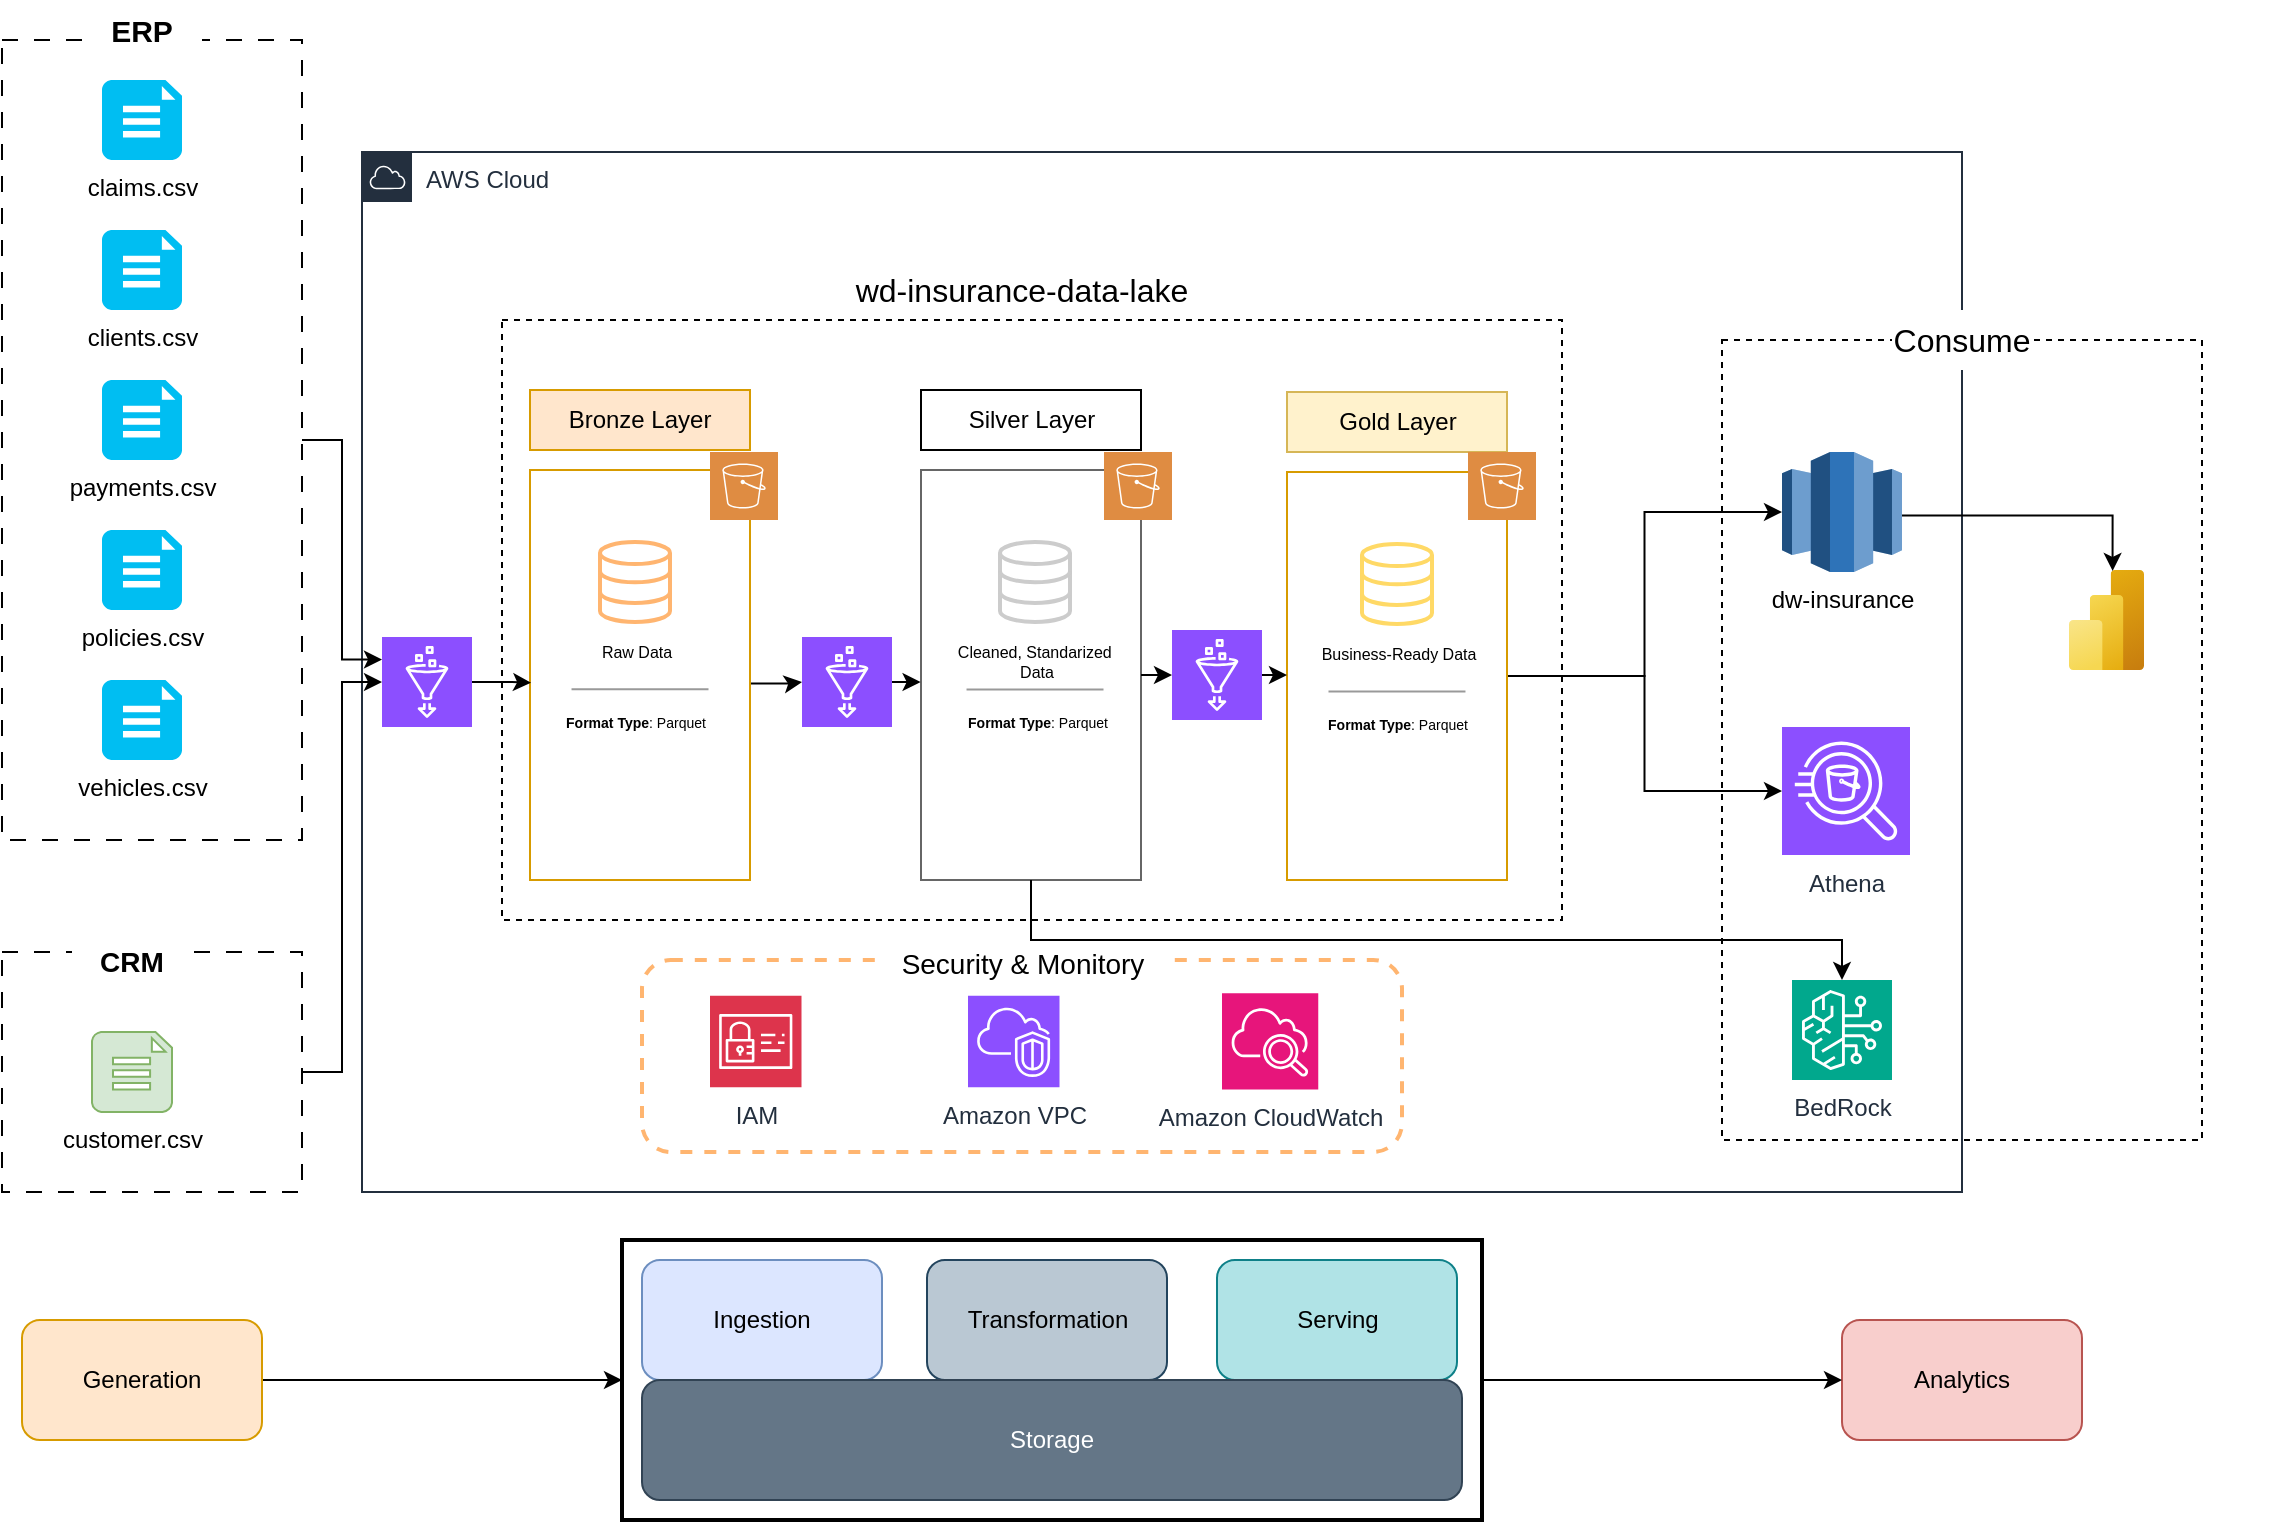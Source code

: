 <mxfile version="24.7.17">
  <diagram name="Página-1" id="ZKKB7fTZ_MVpZfMOn_04">
    <mxGraphModel dx="1434" dy="836" grid="1" gridSize="10" guides="1" tooltips="1" connect="1" arrows="1" fold="1" page="1" pageScale="1" pageWidth="827" pageHeight="1169" math="0" shadow="0">
      <root>
        <mxCell id="0" />
        <mxCell id="1" parent="0" />
        <mxCell id="-ClpmWL-vCqkwVTe-hmP-2" value="claims.csv" style="verticalLabelPosition=bottom;html=1;verticalAlign=top;align=center;strokeColor=none;fillColor=#00BEF2;shape=mxgraph.azure.file_2;pointerEvents=1;" parent="1" vertex="1">
          <mxGeometry x="110" y="120" width="40" height="40" as="geometry" />
        </mxCell>
        <mxCell id="-ClpmWL-vCqkwVTe-hmP-3" value="clients.csv" style="verticalLabelPosition=bottom;html=1;verticalAlign=top;align=center;strokeColor=none;fillColor=#00BEF2;shape=mxgraph.azure.file_2;pointerEvents=1;" parent="1" vertex="1">
          <mxGeometry x="110" y="195" width="40" height="40" as="geometry" />
        </mxCell>
        <mxCell id="-ClpmWL-vCqkwVTe-hmP-4" value="payments.csv" style="verticalLabelPosition=bottom;html=1;verticalAlign=top;align=center;strokeColor=none;fillColor=#00BEF2;shape=mxgraph.azure.file_2;pointerEvents=1;" parent="1" vertex="1">
          <mxGeometry x="110" y="270" width="40" height="40" as="geometry" />
        </mxCell>
        <mxCell id="-ClpmWL-vCqkwVTe-hmP-5" value="policies.csv" style="verticalLabelPosition=bottom;html=1;verticalAlign=top;align=center;strokeColor=none;fillColor=#00BEF2;shape=mxgraph.azure.file_2;pointerEvents=1;" parent="1" vertex="1">
          <mxGeometry x="110" y="345" width="40" height="40" as="geometry" />
        </mxCell>
        <mxCell id="-ClpmWL-vCqkwVTe-hmP-6" value="customer.csv" style="verticalLabelPosition=bottom;html=1;verticalAlign=top;align=center;strokeColor=#82b366;fillColor=#d5e8d4;shape=mxgraph.azure.file_2;pointerEvents=1;" parent="1" vertex="1">
          <mxGeometry x="105" y="596" width="40" height="40" as="geometry" />
        </mxCell>
        <mxCell id="-ClpmWL-vCqkwVTe-hmP-7" value="" style="rounded=0;whiteSpace=wrap;html=1;fillColor=none;dashed=1;dashPattern=8 8;" parent="1" vertex="1">
          <mxGeometry x="60" y="100" width="150" height="400" as="geometry" />
        </mxCell>
        <mxCell id="-ClpmWL-vCqkwVTe-hmP-8" value="vehicles.csv" style="verticalLabelPosition=bottom;html=1;verticalAlign=top;align=center;strokeColor=none;fillColor=#00BEF2;shape=mxgraph.azure.file_2;pointerEvents=1;" parent="1" vertex="1">
          <mxGeometry x="110" y="420" width="40" height="40" as="geometry" />
        </mxCell>
        <mxCell id="-ClpmWL-vCqkwVTe-hmP-9" value="&lt;font style=&quot;font-size: 15px;&quot;&gt;&lt;b&gt;ERP&lt;/b&gt;&lt;/font&gt;" style="text;html=1;align=center;verticalAlign=middle;whiteSpace=wrap;rounded=0;fillColor=default;" parent="1" vertex="1">
          <mxGeometry x="100" y="80" width="60" height="30" as="geometry" />
        </mxCell>
        <mxCell id="-ClpmWL-vCqkwVTe-hmP-11" value="" style="rounded=0;whiteSpace=wrap;html=1;fillColor=none;dashed=1;dashPattern=8 8;" parent="1" vertex="1">
          <mxGeometry x="60" y="556" width="150" height="120" as="geometry" />
        </mxCell>
        <mxCell id="-ClpmWL-vCqkwVTe-hmP-12" value="&lt;font style=&quot;font-size: 14px;&quot;&gt;&lt;b&gt;CRM&lt;/b&gt;&lt;/font&gt;" style="text;html=1;align=center;verticalAlign=middle;whiteSpace=wrap;rounded=0;fillColor=default;" parent="1" vertex="1">
          <mxGeometry x="95" y="546" width="60" height="30" as="geometry" />
        </mxCell>
        <mxCell id="-ClpmWL-vCqkwVTe-hmP-15" style="edgeStyle=orthogonalEdgeStyle;rounded=0;orthogonalLoop=1;jettySize=auto;html=1;exitX=0.5;exitY=1;exitDx=0;exitDy=0;" parent="1" edge="1">
          <mxGeometry relative="1" as="geometry">
            <mxPoint x="410" y="235" as="sourcePoint" />
            <mxPoint x="410" y="235" as="targetPoint" />
          </mxGeometry>
        </mxCell>
        <mxCell id="-ClpmWL-vCqkwVTe-hmP-17" value="" style="rounded=0;whiteSpace=wrap;html=1;dashed=1;fillColor=none;" parent="1" vertex="1">
          <mxGeometry x="920" y="250" width="240" height="400" as="geometry" />
        </mxCell>
        <mxCell id="-ClpmWL-vCqkwVTe-hmP-18" style="edgeStyle=orthogonalEdgeStyle;rounded=0;orthogonalLoop=1;jettySize=auto;html=1;exitX=0.5;exitY=1;exitDx=0;exitDy=0;" parent="1" edge="1">
          <mxGeometry relative="1" as="geometry">
            <mxPoint x="1191" y="220" as="sourcePoint" />
            <mxPoint x="1191" y="220" as="targetPoint" />
          </mxGeometry>
        </mxCell>
        <mxCell id="-ClpmWL-vCqkwVTe-hmP-20" value="Bronze Layer" style="rounded=0;whiteSpace=wrap;html=1;fillColor=#ffe6cc;strokeColor=#d79b00;" parent="1" vertex="1">
          <mxGeometry x="324" y="275" width="110" height="30" as="geometry" />
        </mxCell>
        <mxCell id="3rBEs1fn-p0gO1Dq3yI3-55" style="edgeStyle=orthogonalEdgeStyle;rounded=0;orthogonalLoop=1;jettySize=auto;html=1;exitX=1;exitY=0.521;exitDx=0;exitDy=0;exitPerimeter=0;" parent="1" source="-ClpmWL-vCqkwVTe-hmP-21" target="3rBEs1fn-p0gO1Dq3yI3-25" edge="1">
          <mxGeometry relative="1" as="geometry" />
        </mxCell>
        <mxCell id="-ClpmWL-vCqkwVTe-hmP-21" value="" style="rounded=0;whiteSpace=wrap;html=1;strokeColor=#d79b00;fillColor=none;" parent="1" vertex="1">
          <mxGeometry x="324" y="315" width="110" height="205" as="geometry" />
        </mxCell>
        <mxCell id="-ClpmWL-vCqkwVTe-hmP-22" value="Silver Layer" style="rounded=0;whiteSpace=wrap;html=1;" parent="1" vertex="1">
          <mxGeometry x="519.5" y="275" width="110" height="30" as="geometry" />
        </mxCell>
        <mxCell id="-ClpmWL-vCqkwVTe-hmP-23" value="" style="rounded=0;whiteSpace=wrap;html=1;strokeColor=#666666;fillColor=none;fontColor=#333333;" parent="1" vertex="1">
          <mxGeometry x="519.5" y="315" width="110" height="205" as="geometry" />
        </mxCell>
        <mxCell id="-ClpmWL-vCqkwVTe-hmP-24" value="Gold Layer" style="rounded=0;whiteSpace=wrap;html=1;fillColor=#fff2cc;strokeColor=#d6b656;" parent="1" vertex="1">
          <mxGeometry x="702.5" y="276" width="110" height="30" as="geometry" />
        </mxCell>
        <mxCell id="3rBEs1fn-p0gO1Dq3yI3-71" style="edgeStyle=orthogonalEdgeStyle;rounded=0;orthogonalLoop=1;jettySize=auto;html=1;" parent="1" source="-ClpmWL-vCqkwVTe-hmP-25" target="3rBEs1fn-p0gO1Dq3yI3-6" edge="1">
          <mxGeometry relative="1" as="geometry" />
        </mxCell>
        <mxCell id="3rBEs1fn-p0gO1Dq3yI3-72" style="edgeStyle=orthogonalEdgeStyle;rounded=0;orthogonalLoop=1;jettySize=auto;html=1;exitX=1;exitY=0.5;exitDx=0;exitDy=0;" parent="1" source="-ClpmWL-vCqkwVTe-hmP-25" target="3rBEs1fn-p0gO1Dq3yI3-68" edge="1">
          <mxGeometry relative="1" as="geometry" />
        </mxCell>
        <mxCell id="-ClpmWL-vCqkwVTe-hmP-25" value="" style="rounded=0;whiteSpace=wrap;html=1;strokeColor=#d79b00;fillColor=none;" parent="1" vertex="1">
          <mxGeometry x="702.5" y="316" width="110" height="204" as="geometry" />
        </mxCell>
        <mxCell id="-ClpmWL-vCqkwVTe-hmP-26" value="&lt;font style=&quot;font-size: 8px;&quot;&gt;Raw Data&lt;/font&gt;" style="html=1;verticalLabelPosition=bottom;align=center;labelBackgroundColor=#ffffff;verticalAlign=top;strokeWidth=2;strokeColor=#FFB570;shadow=0;dashed=0;shape=mxgraph.ios7.icons.data;" parent="1" vertex="1">
          <mxGeometry x="359" y="351" width="35" height="40" as="geometry" />
        </mxCell>
        <mxCell id="-ClpmWL-vCqkwVTe-hmP-27" value="&lt;font style=&quot;font-size: 8px;&quot;&gt;Cleaned, Standarized&amp;nbsp;&lt;/font&gt;&lt;div style=&quot;font-size: 8px;&quot;&gt;&lt;font style=&quot;font-size: 8px;&quot;&gt;Data&lt;/font&gt;&lt;/div&gt;" style="html=1;verticalLabelPosition=bottom;align=center;labelBackgroundColor=#ffffff;verticalAlign=top;strokeWidth=2;strokeColor=#CCCCCC;shadow=0;dashed=0;shape=mxgraph.ios7.icons.data;" parent="1" vertex="1">
          <mxGeometry x="559" y="351" width="35" height="40" as="geometry" />
        </mxCell>
        <mxCell id="-ClpmWL-vCqkwVTe-hmP-28" value="&lt;font style=&quot;font-size: 8px;&quot;&gt;Business-Ready Data&lt;/font&gt;" style="html=1;verticalLabelPosition=bottom;align=center;labelBackgroundColor=#ffffff;verticalAlign=top;strokeWidth=2;strokeColor=#FFD966;shadow=0;dashed=0;shape=mxgraph.ios7.icons.data;" parent="1" vertex="1">
          <mxGeometry x="740" y="352" width="35" height="40" as="geometry" />
        </mxCell>
        <mxCell id="-ClpmWL-vCqkwVTe-hmP-29" value="" style="endArrow=none;html=1;rounded=0;strokeColor=#999999;" parent="1" edge="1">
          <mxGeometry width="50" height="50" relative="1" as="geometry">
            <mxPoint x="344.76" y="424.66" as="sourcePoint" />
            <mxPoint x="413.25" y="424.66" as="targetPoint" />
          </mxGeometry>
        </mxCell>
        <mxCell id="-ClpmWL-vCqkwVTe-hmP-30" value="&lt;font style=&quot;font-size: 7px;&quot;&gt;&lt;b&gt;Format Type&lt;/b&gt;: Parquet&lt;/font&gt;" style="text;html=1;align=center;verticalAlign=middle;whiteSpace=wrap;rounded=0;" parent="1" vertex="1">
          <mxGeometry x="335.74" y="425" width="81.52" height="30" as="geometry" />
        </mxCell>
        <mxCell id="-ClpmWL-vCqkwVTe-hmP-31" value="&lt;b style=&quot;font-size: 7px;&quot;&gt;Format Type&lt;/b&gt;&lt;span style=&quot;font-size: 7px;&quot;&gt;: Parquet&lt;/span&gt;" style="text;html=1;align=center;verticalAlign=middle;whiteSpace=wrap;rounded=0;" parent="1" vertex="1">
          <mxGeometry x="536.74" y="425" width="81.52" height="30" as="geometry" />
        </mxCell>
        <mxCell id="-ClpmWL-vCqkwVTe-hmP-32" value="&lt;b style=&quot;font-size: 7px;&quot;&gt;Format Type&lt;/b&gt;&lt;span style=&quot;font-size: 7px;&quot;&gt;: Parquet&lt;/span&gt;" style="text;html=1;align=center;verticalAlign=middle;whiteSpace=wrap;rounded=0;" parent="1" vertex="1">
          <mxGeometry x="716.74" y="426" width="81.52" height="30" as="geometry" />
        </mxCell>
        <mxCell id="-ClpmWL-vCqkwVTe-hmP-33" value="" style="endArrow=none;html=1;rounded=0;strokeColor=#999999;" parent="1" edge="1">
          <mxGeometry width="50" height="50" relative="1" as="geometry">
            <mxPoint x="542.26" y="424.72" as="sourcePoint" />
            <mxPoint x="610.75" y="424.72" as="targetPoint" />
          </mxGeometry>
        </mxCell>
        <mxCell id="-ClpmWL-vCqkwVTe-hmP-34" value="" style="endArrow=none;html=1;rounded=0;strokeColor=#999999;" parent="1" edge="1">
          <mxGeometry width="50" height="50" relative="1" as="geometry">
            <mxPoint x="723.25" y="425.72" as="sourcePoint" />
            <mxPoint x="791.74" y="425.72" as="targetPoint" />
          </mxGeometry>
        </mxCell>
        <mxCell id="3rBEs1fn-p0gO1Dq3yI3-1" value="AWS Cloud" style="points=[[0,0],[0.25,0],[0.5,0],[0.75,0],[1,0],[1,0.25],[1,0.5],[1,0.75],[1,1],[0.75,1],[0.5,1],[0.25,1],[0,1],[0,0.75],[0,0.5],[0,0.25]];outlineConnect=0;gradientColor=none;html=1;whiteSpace=wrap;fontSize=12;fontStyle=0;container=1;pointerEvents=0;collapsible=0;recursiveResize=0;shape=mxgraph.aws4.group;grIcon=mxgraph.aws4.group_aws_cloud;strokeColor=#232F3E;fillColor=none;verticalAlign=top;align=left;spacingLeft=30;fontColor=#232F3E;dashed=0;" parent="1" vertex="1">
          <mxGeometry x="240" y="156" width="800" height="520" as="geometry" />
        </mxCell>
        <mxCell id="3rBEs1fn-p0gO1Dq3yI3-6" value="dw-insurance" style="outlineConnect=0;dashed=0;verticalLabelPosition=bottom;verticalAlign=top;align=center;html=1;shape=mxgraph.aws3.redshift;fillColor=#2E73B8;gradientColor=none;" parent="3rBEs1fn-p0gO1Dq3yI3-1" vertex="1">
          <mxGeometry x="710" y="150" width="60" height="60" as="geometry" />
        </mxCell>
        <mxCell id="3rBEs1fn-p0gO1Dq3yI3-25" value="" style="sketch=0;points=[[0,0,0],[0.25,0,0],[0.5,0,0],[0.75,0,0],[1,0,0],[0,1,0],[0.25,1,0],[0.5,1,0],[0.75,1,0],[1,1,0],[0,0.25,0],[0,0.5,0],[0,0.75,0],[1,0.25,0],[1,0.5,0],[1,0.75,0]];outlineConnect=0;fontColor=#232F3E;fillColor=#8C4FFF;strokeColor=#ffffff;dashed=0;verticalLabelPosition=bottom;verticalAlign=top;align=center;html=1;fontSize=12;fontStyle=0;aspect=fixed;shape=mxgraph.aws4.resourceIcon;resIcon=mxgraph.aws4.glue;" parent="3rBEs1fn-p0gO1Dq3yI3-1" vertex="1">
          <mxGeometry x="220" y="242.5" width="45" height="45" as="geometry" />
        </mxCell>
        <mxCell id="3rBEs1fn-p0gO1Dq3yI3-27" value="" style="sketch=0;points=[[0,0,0],[0.25,0,0],[0.5,0,0],[0.75,0,0],[1,0,0],[0,1,0],[0.25,1,0],[0.5,1,0],[0.75,1,0],[1,1,0],[0,0.25,0],[0,0.5,0],[0,0.75,0],[1,0.25,0],[1,0.5,0],[1,0.75,0]];outlineConnect=0;fontColor=#232F3E;fillColor=#8C4FFF;strokeColor=#ffffff;dashed=0;verticalLabelPosition=bottom;verticalAlign=top;align=center;html=1;fontSize=12;fontStyle=0;aspect=fixed;shape=mxgraph.aws4.resourceIcon;resIcon=mxgraph.aws4.glue;" parent="3rBEs1fn-p0gO1Dq3yI3-1" vertex="1">
          <mxGeometry x="405" y="239" width="45" height="45" as="geometry" />
        </mxCell>
        <mxCell id="3rBEs1fn-p0gO1Dq3yI3-33" value="" style="sketch=0;points=[[0,0,0],[0.25,0,0],[0.5,0,0],[0.75,0,0],[1,0,0],[0,1,0],[0.25,1,0],[0.5,1,0],[0.75,1,0],[1,1,0],[0,0.25,0],[0,0.5,0],[0,0.75,0],[1,0.25,0],[1,0.5,0],[1,0.75,0]];outlineConnect=0;fontColor=#232F3E;fillColor=#8C4FFF;strokeColor=#ffffff;dashed=0;verticalLabelPosition=bottom;verticalAlign=top;align=center;html=1;fontSize=12;fontStyle=0;aspect=fixed;shape=mxgraph.aws4.resourceIcon;resIcon=mxgraph.aws4.glue;" parent="3rBEs1fn-p0gO1Dq3yI3-1" vertex="1">
          <mxGeometry x="10" y="242.5" width="45" height="45" as="geometry" />
        </mxCell>
        <mxCell id="3rBEs1fn-p0gO1Dq3yI3-4" value="" style="sketch=0;pointerEvents=1;shadow=0;dashed=0;html=1;strokeColor=none;fillColor=#DF8C42;labelPosition=center;verticalLabelPosition=bottom;verticalAlign=top;align=center;outlineConnect=0;shape=mxgraph.veeam2.aws_s3;" parent="3rBEs1fn-p0gO1Dq3yI3-1" vertex="1">
          <mxGeometry x="553" y="150" width="34" height="34" as="geometry" />
        </mxCell>
        <mxCell id="3rBEs1fn-p0gO1Dq3yI3-37" value="" style="sketch=0;pointerEvents=1;shadow=0;dashed=0;html=1;strokeColor=none;fillColor=#DF8C42;labelPosition=center;verticalLabelPosition=bottom;verticalAlign=top;align=center;outlineConnect=0;shape=mxgraph.veeam2.aws_s3;" parent="3rBEs1fn-p0gO1Dq3yI3-1" vertex="1">
          <mxGeometry x="371" y="150" width="34" height="34" as="geometry" />
        </mxCell>
        <mxCell id="3rBEs1fn-p0gO1Dq3yI3-47" value="" style="sketch=0;pointerEvents=1;shadow=0;dashed=0;html=1;strokeColor=none;fillColor=#DF8C42;labelPosition=center;verticalLabelPosition=bottom;verticalAlign=top;align=center;outlineConnect=0;shape=mxgraph.veeam2.aws_s3;" parent="3rBEs1fn-p0gO1Dq3yI3-1" vertex="1">
          <mxGeometry x="174" y="150" width="34" height="34" as="geometry" />
        </mxCell>
        <mxCell id="3rBEs1fn-p0gO1Dq3yI3-61" value="" style="rounded=1;whiteSpace=wrap;html=1;fillColor=none;strokeColor=#FFB570;dashed=1;strokeWidth=2;" parent="3rBEs1fn-p0gO1Dq3yI3-1" vertex="1">
          <mxGeometry x="140" y="404" width="380" height="96" as="geometry" />
        </mxCell>
        <mxCell id="3rBEs1fn-p0gO1Dq3yI3-63" value="IAM" style="sketch=0;points=[[0,0,0],[0.25,0,0],[0.5,0,0],[0.75,0,0],[1,0,0],[0,1,0],[0.25,1,0],[0.5,1,0],[0.75,1,0],[1,1,0],[0,0.25,0],[0,0.5,0],[0,0.75,0],[1,0.25,0],[1,0.5,0],[1,0.75,0]];outlineConnect=0;fontColor=#232F3E;fillColor=#DD344C;strokeColor=#ffffff;dashed=0;verticalLabelPosition=bottom;verticalAlign=top;align=center;html=1;fontSize=12;fontStyle=0;aspect=fixed;shape=mxgraph.aws4.resourceIcon;resIcon=mxgraph.aws4.identity_and_access_management;" parent="3rBEs1fn-p0gO1Dq3yI3-1" vertex="1">
          <mxGeometry x="174" y="421.87" width="45.75" height="45.75" as="geometry" />
        </mxCell>
        <mxCell id="3rBEs1fn-p0gO1Dq3yI3-64" value="Amazon VPC" style="sketch=0;points=[[0,0,0],[0.25,0,0],[0.5,0,0],[0.75,0,0],[1,0,0],[0,1,0],[0.25,1,0],[0.5,1,0],[0.75,1,0],[1,1,0],[0,0.25,0],[0,0.5,0],[0,0.75,0],[1,0.25,0],[1,0.5,0],[1,0.75,0]];outlineConnect=0;fontColor=#232F3E;fillColor=#8C4FFF;strokeColor=#ffffff;dashed=0;verticalLabelPosition=bottom;verticalAlign=top;align=center;html=1;fontSize=12;fontStyle=0;aspect=fixed;shape=mxgraph.aws4.resourceIcon;resIcon=mxgraph.aws4.vpc;" parent="3rBEs1fn-p0gO1Dq3yI3-1" vertex="1">
          <mxGeometry x="303" y="421.87" width="45.75" height="45.75" as="geometry" />
        </mxCell>
        <mxCell id="3rBEs1fn-p0gO1Dq3yI3-65" value="Amazon CloudWatch" style="sketch=0;points=[[0,0,0],[0.25,0,0],[0.5,0,0],[0.75,0,0],[1,0,0],[0,1,0],[0.25,1,0],[0.5,1,0],[0.75,1,0],[1,1,0],[0,0.25,0],[0,0.5,0],[0,0.75,0],[1,0.25,0],[1,0.5,0],[1,0.75,0]];points=[[0,0,0],[0.25,0,0],[0.5,0,0],[0.75,0,0],[1,0,0],[0,1,0],[0.25,1,0],[0.5,1,0],[0.75,1,0],[1,1,0],[0,0.25,0],[0,0.5,0],[0,0.75,0],[1,0.25,0],[1,0.5,0],[1,0.75,0]];outlineConnect=0;fontColor=#232F3E;fillColor=#E7157B;strokeColor=#ffffff;dashed=0;verticalLabelPosition=bottom;verticalAlign=top;align=center;html=1;fontSize=12;fontStyle=0;aspect=fixed;shape=mxgraph.aws4.resourceIcon;resIcon=mxgraph.aws4.cloudwatch_2;" parent="3rBEs1fn-p0gO1Dq3yI3-1" vertex="1">
          <mxGeometry x="430" y="420.68" width="48.13" height="48.13" as="geometry" />
        </mxCell>
        <mxCell id="3rBEs1fn-p0gO1Dq3yI3-66" value="&lt;font style=&quot;font-size: 14px;&quot;&gt;Security &amp;amp; Monitory&lt;/font&gt;" style="rounded=1;whiteSpace=wrap;html=1;strokeColor=none;fillColor=default;" parent="3rBEs1fn-p0gO1Dq3yI3-1" vertex="1">
          <mxGeometry x="257.5" y="390.68" width="145" height="30" as="geometry" />
        </mxCell>
        <mxCell id="3rBEs1fn-p0gO1Dq3yI3-68" value="Athena" style="sketch=0;points=[[0,0,0],[0.25,0,0],[0.5,0,0],[0.75,0,0],[1,0,0],[0,1,0],[0.25,1,0],[0.5,1,0],[0.75,1,0],[1,1,0],[0,0.25,0],[0,0.5,0],[0,0.75,0],[1,0.25,0],[1,0.5,0],[1,0.75,0]];outlineConnect=0;fontColor=#232F3E;fillColor=#8C4FFF;strokeColor=#ffffff;dashed=0;verticalLabelPosition=bottom;verticalAlign=top;align=center;html=1;fontSize=12;fontStyle=0;aspect=fixed;shape=mxgraph.aws4.resourceIcon;resIcon=mxgraph.aws4.athena;" parent="3rBEs1fn-p0gO1Dq3yI3-1" vertex="1">
          <mxGeometry x="710" y="287.5" width="64" height="64" as="geometry" />
        </mxCell>
        <mxCell id="vbPMTM3KG2Y7SeXqZmjB-1" value="BedRock" style="sketch=0;points=[[0,0,0],[0.25,0,0],[0.5,0,0],[0.75,0,0],[1,0,0],[0,1,0],[0.25,1,0],[0.5,1,0],[0.75,1,0],[1,1,0],[0,0.25,0],[0,0.5,0],[0,0.75,0],[1,0.25,0],[1,0.5,0],[1,0.75,0]];outlineConnect=0;fontColor=#232F3E;fillColor=#01A88D;strokeColor=#ffffff;dashed=0;verticalLabelPosition=bottom;verticalAlign=top;align=center;html=1;fontSize=12;fontStyle=0;aspect=fixed;shape=mxgraph.aws4.resourceIcon;resIcon=mxgraph.aws4.bedrock;" vertex="1" parent="3rBEs1fn-p0gO1Dq3yI3-1">
          <mxGeometry x="715" y="414" width="50" height="50" as="geometry" />
        </mxCell>
        <mxCell id="-ClpmWL-vCqkwVTe-hmP-16" value="&lt;span style=&quot;font-size: 16px;&quot;&gt;wd-insurance-data-lake&lt;/span&gt;" style="rounded=1;whiteSpace=wrap;html=1;strokeColor=none;fillColor=default;" parent="3rBEs1fn-p0gO1Dq3yI3-1" vertex="1">
          <mxGeometry x="245" y="54" width="170" height="30" as="geometry" />
        </mxCell>
        <mxCell id="-ClpmWL-vCqkwVTe-hmP-35" value="" style="image;aspect=fixed;html=1;points=[];align=center;fontSize=12;image=img/lib/azure2/analytics/Power_BI_Embedded.svg;" parent="1" vertex="1">
          <mxGeometry x="1093.5" y="365" width="37.5" height="50" as="geometry" />
        </mxCell>
        <mxCell id="3rBEs1fn-p0gO1Dq3yI3-22" style="edgeStyle=orthogonalEdgeStyle;rounded=0;orthogonalLoop=1;jettySize=auto;html=1;entryX=0;entryY=0.5;entryDx=0;entryDy=0;" parent="1" source="3rBEs1fn-p0gO1Dq3yI3-14" target="3rBEs1fn-p0gO1Dq3yI3-21" edge="1">
          <mxGeometry relative="1" as="geometry" />
        </mxCell>
        <mxCell id="3rBEs1fn-p0gO1Dq3yI3-14" value="Generation" style="rounded=1;whiteSpace=wrap;html=1;fillColor=#ffe6cc;strokeColor=#d79b00;" parent="1" vertex="1">
          <mxGeometry x="70" y="740" width="120" height="60" as="geometry" />
        </mxCell>
        <mxCell id="3rBEs1fn-p0gO1Dq3yI3-15" value="Ingestion" style="rounded=1;whiteSpace=wrap;html=1;fillColor=#dce6ff;strokeColor=#6c8ebf;" parent="1" vertex="1">
          <mxGeometry x="380" y="710" width="120" height="60" as="geometry" />
        </mxCell>
        <mxCell id="3rBEs1fn-p0gO1Dq3yI3-16" value="Transformation" style="rounded=1;whiteSpace=wrap;html=1;fillColor=#bac8d3;strokeColor=#23445d;" parent="1" vertex="1">
          <mxGeometry x="522.5" y="710" width="120" height="60" as="geometry" />
        </mxCell>
        <mxCell id="3rBEs1fn-p0gO1Dq3yI3-17" value="Serving" style="rounded=1;whiteSpace=wrap;html=1;fillColor=#b0e3e6;strokeColor=#0e8088;" parent="1" vertex="1">
          <mxGeometry x="667.5" y="710" width="120" height="60" as="geometry" />
        </mxCell>
        <mxCell id="3rBEs1fn-p0gO1Dq3yI3-18" value="Storage" style="rounded=1;whiteSpace=wrap;html=1;fillColor=#647687;strokeColor=#314354;fontColor=#ffffff;" parent="1" vertex="1">
          <mxGeometry x="380" y="770" width="410" height="60" as="geometry" />
        </mxCell>
        <mxCell id="3rBEs1fn-p0gO1Dq3yI3-19" value="Analytics" style="rounded=1;whiteSpace=wrap;html=1;fillColor=#f8cecc;strokeColor=#b85450;" parent="1" vertex="1">
          <mxGeometry x="980" y="740" width="120" height="60" as="geometry" />
        </mxCell>
        <mxCell id="3rBEs1fn-p0gO1Dq3yI3-23" style="edgeStyle=orthogonalEdgeStyle;rounded=0;orthogonalLoop=1;jettySize=auto;html=1;exitX=1;exitY=0.5;exitDx=0;exitDy=0;entryX=0;entryY=0.5;entryDx=0;entryDy=0;" parent="1" source="3rBEs1fn-p0gO1Dq3yI3-21" target="3rBEs1fn-p0gO1Dq3yI3-19" edge="1">
          <mxGeometry relative="1" as="geometry" />
        </mxCell>
        <mxCell id="3rBEs1fn-p0gO1Dq3yI3-21" value="" style="rounded=0;whiteSpace=wrap;html=1;fillColor=none;strokeWidth=2;" parent="1" vertex="1">
          <mxGeometry x="370" y="700" width="430" height="140" as="geometry" />
        </mxCell>
        <mxCell id="3rBEs1fn-p0gO1Dq3yI3-32" style="edgeStyle=orthogonalEdgeStyle;rounded=0;orthogonalLoop=1;jettySize=auto;html=1;exitX=1;exitY=0.5;exitDx=0;exitDy=0;exitPerimeter=0;entryX=0;entryY=0.5;entryDx=0;entryDy=0;" parent="1" source="3rBEs1fn-p0gO1Dq3yI3-27" target="-ClpmWL-vCqkwVTe-hmP-25" edge="1">
          <mxGeometry relative="1" as="geometry" />
        </mxCell>
        <mxCell id="3rBEs1fn-p0gO1Dq3yI3-35" style="edgeStyle=orthogonalEdgeStyle;rounded=0;orthogonalLoop=1;jettySize=auto;html=1;exitX=1;exitY=0.5;exitDx=0;exitDy=0;entryX=0;entryY=0.25;entryDx=0;entryDy=0;entryPerimeter=0;" parent="1" source="-ClpmWL-vCqkwVTe-hmP-7" target="3rBEs1fn-p0gO1Dq3yI3-33" edge="1">
          <mxGeometry relative="1" as="geometry" />
        </mxCell>
        <mxCell id="3rBEs1fn-p0gO1Dq3yI3-36" style="edgeStyle=orthogonalEdgeStyle;rounded=0;orthogonalLoop=1;jettySize=auto;html=1;entryX=0;entryY=0.5;entryDx=0;entryDy=0;entryPerimeter=0;" parent="1" source="-ClpmWL-vCqkwVTe-hmP-11" target="3rBEs1fn-p0gO1Dq3yI3-33" edge="1">
          <mxGeometry relative="1" as="geometry" />
        </mxCell>
        <mxCell id="3rBEs1fn-p0gO1Dq3yI3-54" style="edgeStyle=orthogonalEdgeStyle;rounded=0;orthogonalLoop=1;jettySize=auto;html=1;exitX=1;exitY=0.5;exitDx=0;exitDy=0;entryX=0;entryY=0.5;entryDx=0;entryDy=0;entryPerimeter=0;" parent="1" source="-ClpmWL-vCqkwVTe-hmP-23" target="3rBEs1fn-p0gO1Dq3yI3-27" edge="1">
          <mxGeometry relative="1" as="geometry" />
        </mxCell>
        <mxCell id="3rBEs1fn-p0gO1Dq3yI3-57" style="edgeStyle=orthogonalEdgeStyle;rounded=0;orthogonalLoop=1;jettySize=auto;html=1;exitX=1;exitY=0.5;exitDx=0;exitDy=0;exitPerimeter=0;entryX=-0.002;entryY=0.513;entryDx=0;entryDy=0;entryPerimeter=0;" parent="1" source="3rBEs1fn-p0gO1Dq3yI3-25" target="-ClpmWL-vCqkwVTe-hmP-23" edge="1">
          <mxGeometry relative="1" as="geometry" />
        </mxCell>
        <mxCell id="3rBEs1fn-p0gO1Dq3yI3-60" style="edgeStyle=orthogonalEdgeStyle;rounded=0;orthogonalLoop=1;jettySize=auto;html=1;entryX=0.005;entryY=0.519;entryDx=0;entryDy=0;entryPerimeter=0;" parent="1" source="3rBEs1fn-p0gO1Dq3yI3-33" target="-ClpmWL-vCqkwVTe-hmP-21" edge="1">
          <mxGeometry relative="1" as="geometry" />
        </mxCell>
        <mxCell id="3rBEs1fn-p0gO1Dq3yI3-69" style="edgeStyle=orthogonalEdgeStyle;rounded=0;orthogonalLoop=1;jettySize=auto;html=1;exitX=1;exitY=0.53;exitDx=0;exitDy=0;exitPerimeter=0;entryX=0.581;entryY=0.009;entryDx=0;entryDy=0;entryPerimeter=0;" parent="1" source="3rBEs1fn-p0gO1Dq3yI3-6" target="-ClpmWL-vCqkwVTe-hmP-35" edge="1">
          <mxGeometry relative="1" as="geometry" />
        </mxCell>
        <mxCell id="-ClpmWL-vCqkwVTe-hmP-19" value="&lt;font style=&quot;font-size: 16px;&quot;&gt;Consume&lt;/font&gt;" style="rounded=1;whiteSpace=wrap;html=1;strokeColor=none;fillColor=default;" parent="1" vertex="1">
          <mxGeometry x="1005" y="235" width="70" height="30" as="geometry" />
        </mxCell>
        <mxCell id="vbPMTM3KG2Y7SeXqZmjB-2" style="edgeStyle=orthogonalEdgeStyle;rounded=0;orthogonalLoop=1;jettySize=auto;html=1;entryX=0.5;entryY=0;entryDx=0;entryDy=0;entryPerimeter=0;exitX=0.5;exitY=1;exitDx=0;exitDy=0;" edge="1" parent="1" source="-ClpmWL-vCqkwVTe-hmP-23" target="vbPMTM3KG2Y7SeXqZmjB-1">
          <mxGeometry relative="1" as="geometry">
            <Array as="points">
              <mxPoint x="575" y="550" />
              <mxPoint x="980" y="550" />
            </Array>
          </mxGeometry>
        </mxCell>
        <mxCell id="vbPMTM3KG2Y7SeXqZmjB-5" value="" style="rounded=0;whiteSpace=wrap;html=1;dashed=1;fillColor=none;" vertex="1" parent="1">
          <mxGeometry x="310" y="240" width="530" height="300" as="geometry" />
        </mxCell>
      </root>
    </mxGraphModel>
  </diagram>
</mxfile>
